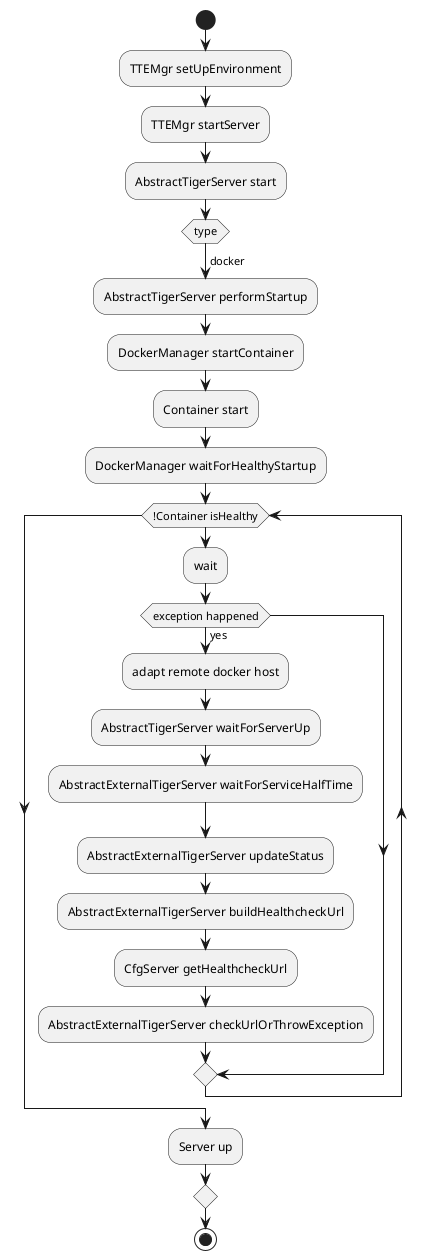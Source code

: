 @startuml
start
:TTEMgr setUpEnvironment;
:TTEMgr startServer;
:AbstractTigerServer start;
switch (type)
' ------------------------------------------------------------
' docker
case (docker)
:AbstractTigerServer performStartup;
:DockerManager startContainer;
:Container start;
:DockerManager waitForHealthyStartup;
while (!Container isHealthy)
  :wait;
  if (exception happened) then (yes)
    :adapt remote docker host;
    :AbstractTigerServer waitForServerUp;
    :AbstractExternalTigerServer waitForServiceHalfTime;
    :AbstractExternalTigerServer updateStatus;
    :AbstractExternalTigerServer buildHealthcheckUrl;
    :CfgServer getHealthcheckUrl;
    :AbstractExternalTigerServer checkUrlOrThrowException;
  endif
endwhile
:Server up;
endswitch

stop
@enduml
